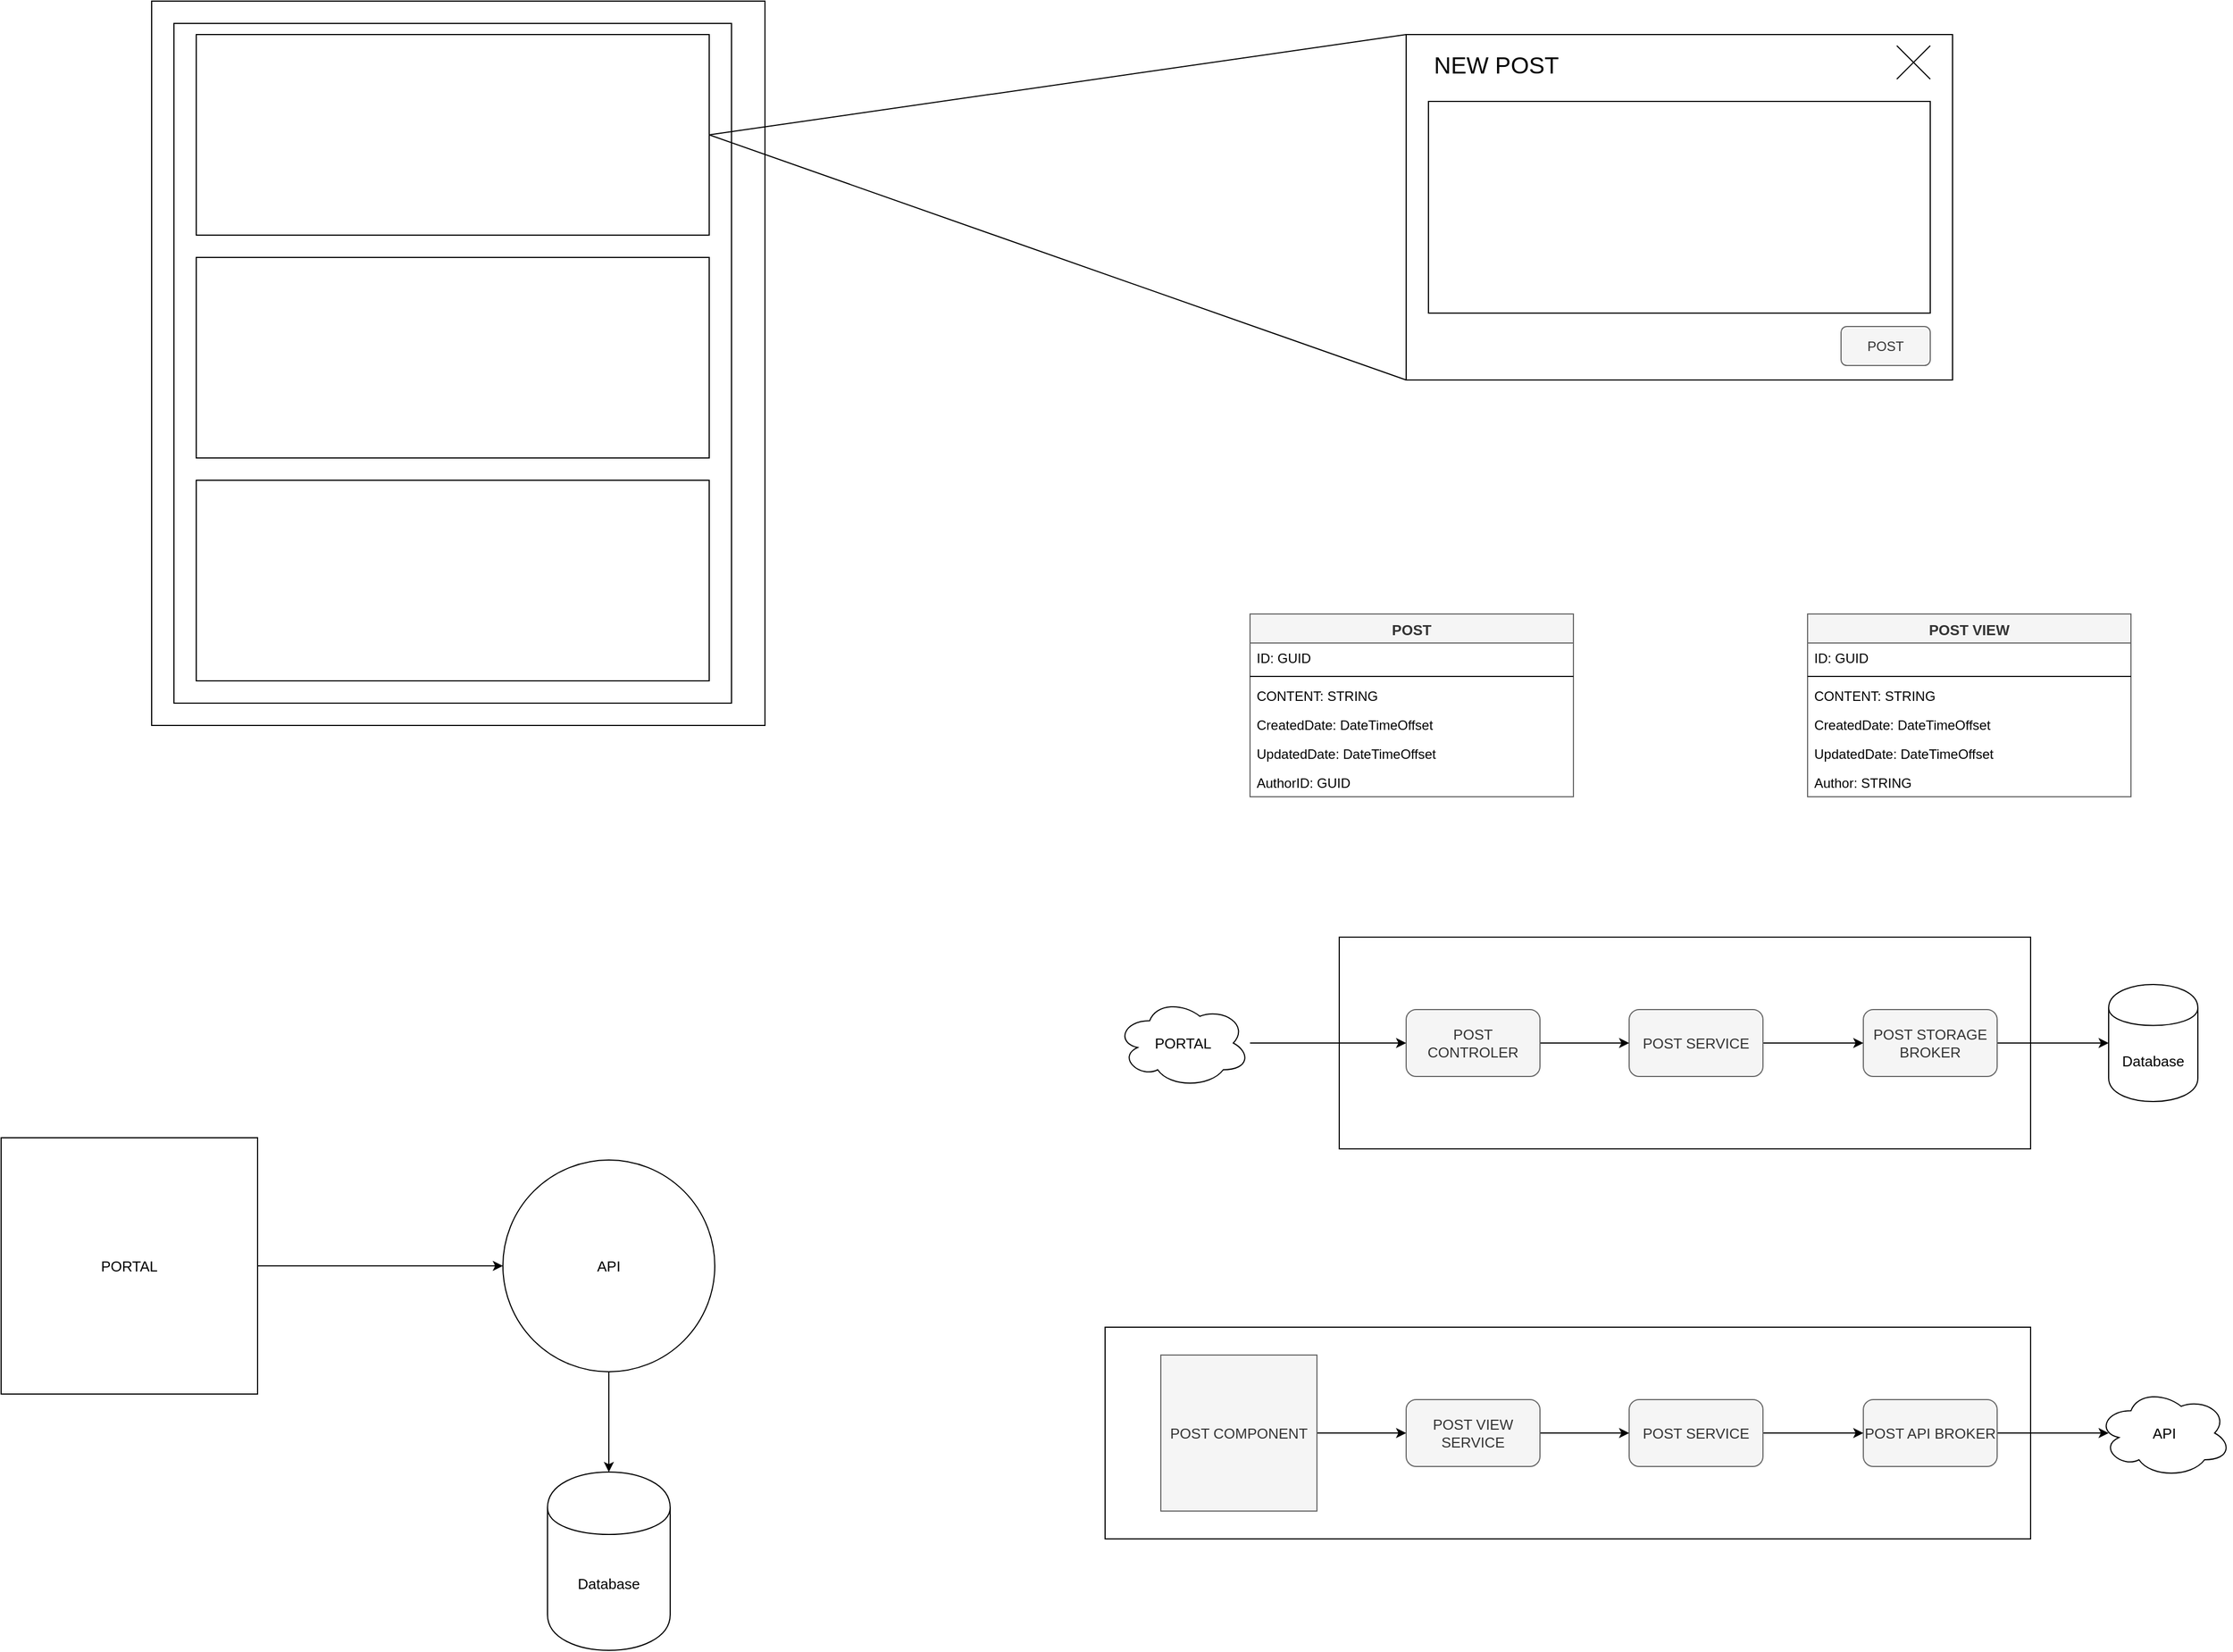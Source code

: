 <mxfile version="14.5.1" type="device" pages="3"><diagram id="GWxzIY84fi8DcxrsPNpC" name="Page-1"><mxGraphModel dx="2060" dy="1173" grid="1" gridSize="10" guides="1" tooltips="1" connect="1" arrows="1" fold="1" page="1" pageScale="1" pageWidth="1100" pageHeight="850" math="0" shadow="0"><root><mxCell id="0"/><mxCell id="1" parent="0"/><mxCell id="mX0uZYCtSOYRcQfPql57-1" value="" style="rounded=0;whiteSpace=wrap;html=1;" parent="1" vertex="1"><mxGeometry x="275" y="100" width="550" height="650" as="geometry"/></mxCell><mxCell id="mX0uZYCtSOYRcQfPql57-2" value="" style="rounded=0;whiteSpace=wrap;html=1;" parent="1" vertex="1"><mxGeometry x="295" y="120" width="500" height="610" as="geometry"/></mxCell><mxCell id="mX0uZYCtSOYRcQfPql57-3" value="" style="rounded=0;whiteSpace=wrap;html=1;" parent="1" vertex="1"><mxGeometry x="315" y="130" width="460" height="180" as="geometry"/></mxCell><mxCell id="mX0uZYCtSOYRcQfPql57-4" value="" style="rounded=0;whiteSpace=wrap;html=1;" parent="1" vertex="1"><mxGeometry x="315" y="330" width="460" height="180" as="geometry"/></mxCell><mxCell id="mX0uZYCtSOYRcQfPql57-5" value="" style="rounded=0;whiteSpace=wrap;html=1;" parent="1" vertex="1"><mxGeometry x="315" y="530" width="460" height="180" as="geometry"/></mxCell><mxCell id="mX0uZYCtSOYRcQfPql57-6" value="" style="rounded=0;whiteSpace=wrap;html=1;" parent="1" vertex="1"><mxGeometry x="1400" y="130" width="490" height="310" as="geometry"/></mxCell><mxCell id="mX0uZYCtSOYRcQfPql57-7" value="" style="endArrow=none;html=1;exitX=1;exitY=0.5;exitDx=0;exitDy=0;entryX=0;entryY=0;entryDx=0;entryDy=0;" parent="1" source="mX0uZYCtSOYRcQfPql57-3" target="mX0uZYCtSOYRcQfPql57-6" edge="1"><mxGeometry width="50" height="50" relative="1" as="geometry"><mxPoint x="900" y="210" as="sourcePoint"/><mxPoint x="950" y="160" as="targetPoint"/></mxGeometry></mxCell><mxCell id="mX0uZYCtSOYRcQfPql57-8" value="" style="endArrow=none;html=1;exitX=1;exitY=0.5;exitDx=0;exitDy=0;entryX=0;entryY=1;entryDx=0;entryDy=0;" parent="1" source="mX0uZYCtSOYRcQfPql57-3" target="mX0uZYCtSOYRcQfPql57-6" edge="1"><mxGeometry width="50" height="50" relative="1" as="geometry"><mxPoint x="900" y="170" as="sourcePoint"/><mxPoint x="1110" y="40" as="targetPoint"/></mxGeometry></mxCell><mxCell id="mX0uZYCtSOYRcQfPql57-9" value="" style="rounded=0;whiteSpace=wrap;html=1;" parent="1" vertex="1"><mxGeometry x="1420" y="190" width="450" height="190" as="geometry"/></mxCell><mxCell id="mX0uZYCtSOYRcQfPql57-10" value="POST" style="rounded=1;whiteSpace=wrap;html=1;fillColor=#f5f5f5;strokeColor=#666666;fontColor=#333333;" parent="1" vertex="1"><mxGeometry x="1790" y="392" width="80" height="35" as="geometry"/></mxCell><mxCell id="mX0uZYCtSOYRcQfPql57-12" value="" style="endArrow=none;html=1;" parent="1" edge="1"><mxGeometry width="50" height="50" relative="1" as="geometry"><mxPoint x="1840" y="170" as="sourcePoint"/><mxPoint x="1870" y="140" as="targetPoint"/><Array as="points"><mxPoint x="1860" y="150"/></Array></mxGeometry></mxCell><mxCell id="mX0uZYCtSOYRcQfPql57-13" value="" style="endArrow=none;html=1;" parent="1" edge="1"><mxGeometry width="50" height="50" relative="1" as="geometry"><mxPoint x="1870" y="170" as="sourcePoint"/><mxPoint x="1840" y="140" as="targetPoint"/></mxGeometry></mxCell><mxCell id="mX0uZYCtSOYRcQfPql57-14" value="NEW POST" style="text;html=1;strokeColor=none;fillColor=none;align=center;verticalAlign=middle;whiteSpace=wrap;rounded=0;fontSize=21;" parent="1" vertex="1"><mxGeometry x="1421" y="147" width="120" height="20" as="geometry"/></mxCell><mxCell id="mX0uZYCtSOYRcQfPql57-27" style="edgeStyle=orthogonalEdgeStyle;rounded=0;orthogonalLoop=1;jettySize=auto;html=1;fontSize=13;" parent="1" source="mX0uZYCtSOYRcQfPql57-25" target="mX0uZYCtSOYRcQfPql57-26" edge="1"><mxGeometry relative="1" as="geometry"/></mxCell><mxCell id="mX0uZYCtSOYRcQfPql57-25" value="PORTAL" style="whiteSpace=wrap;html=1;aspect=fixed;fontSize=13;" parent="1" vertex="1"><mxGeometry x="140" y="1120" width="230" height="230" as="geometry"/></mxCell><mxCell id="mX0uZYCtSOYRcQfPql57-29" style="edgeStyle=orthogonalEdgeStyle;rounded=0;orthogonalLoop=1;jettySize=auto;html=1;entryX=0.5;entryY=0;entryDx=0;entryDy=0;fontSize=13;" parent="1" source="mX0uZYCtSOYRcQfPql57-26" target="mX0uZYCtSOYRcQfPql57-28" edge="1"><mxGeometry relative="1" as="geometry"/></mxCell><mxCell id="mX0uZYCtSOYRcQfPql57-26" value="API" style="ellipse;whiteSpace=wrap;html=1;aspect=fixed;fontSize=13;" parent="1" vertex="1"><mxGeometry x="590" y="1140" width="190" height="190" as="geometry"/></mxCell><mxCell id="mX0uZYCtSOYRcQfPql57-28" value="Database" style="shape=cylinder;whiteSpace=wrap;html=1;boundedLbl=1;backgroundOutline=1;fontSize=13;" parent="1" vertex="1"><mxGeometry x="630" y="1420" width="110" height="160" as="geometry"/></mxCell><mxCell id="mX0uZYCtSOYRcQfPql57-33" value="" style="rounded=0;whiteSpace=wrap;html=1;fontSize=13;" parent="1" vertex="1"><mxGeometry x="1340" y="940" width="620" height="190" as="geometry"/></mxCell><mxCell id="mX0uZYCtSOYRcQfPql57-35" style="edgeStyle=orthogonalEdgeStyle;rounded=0;orthogonalLoop=1;jettySize=auto;html=1;fontSize=13;" parent="1" source="mX0uZYCtSOYRcQfPql57-30" target="mX0uZYCtSOYRcQfPql57-34" edge="1"><mxGeometry relative="1" as="geometry"/></mxCell><mxCell id="mX0uZYCtSOYRcQfPql57-30" value="POST STORAGE BROKER" style="rounded=1;whiteSpace=wrap;html=1;fontSize=13;fillColor=#f5f5f5;strokeColor=#666666;fontColor=#333333;" parent="1" vertex="1"><mxGeometry x="1810" y="1005" width="120" height="60" as="geometry"/></mxCell><mxCell id="mX0uZYCtSOYRcQfPql57-36" style="edgeStyle=orthogonalEdgeStyle;rounded=0;orthogonalLoop=1;jettySize=auto;html=1;fontSize=13;" parent="1" source="mX0uZYCtSOYRcQfPql57-31" target="mX0uZYCtSOYRcQfPql57-30" edge="1"><mxGeometry relative="1" as="geometry"/></mxCell><mxCell id="mX0uZYCtSOYRcQfPql57-31" value="POST SERVICE" style="rounded=1;whiteSpace=wrap;html=1;fontSize=13;fillColor=#f5f5f5;strokeColor=#666666;fontColor=#333333;" parent="1" vertex="1"><mxGeometry x="1600" y="1005" width="120" height="60" as="geometry"/></mxCell><mxCell id="mX0uZYCtSOYRcQfPql57-37" style="edgeStyle=orthogonalEdgeStyle;rounded=0;orthogonalLoop=1;jettySize=auto;html=1;fontSize=13;" parent="1" source="mX0uZYCtSOYRcQfPql57-32" target="mX0uZYCtSOYRcQfPql57-31" edge="1"><mxGeometry relative="1" as="geometry"/></mxCell><mxCell id="mX0uZYCtSOYRcQfPql57-32" value="POST CONTROLER" style="rounded=1;whiteSpace=wrap;html=1;fontSize=13;fillColor=#f5f5f5;strokeColor=#666666;fontColor=#333333;" parent="1" vertex="1"><mxGeometry x="1400" y="1005" width="120" height="60" as="geometry"/></mxCell><mxCell id="mX0uZYCtSOYRcQfPql57-34" value="Database" style="shape=cylinder;whiteSpace=wrap;html=1;boundedLbl=1;backgroundOutline=1;fontSize=13;" parent="1" vertex="1"><mxGeometry x="2030" y="982.5" width="80" height="105" as="geometry"/></mxCell><mxCell id="mX0uZYCtSOYRcQfPql57-39" style="edgeStyle=orthogonalEdgeStyle;rounded=0;orthogonalLoop=1;jettySize=auto;html=1;fontSize=13;" parent="1" source="mX0uZYCtSOYRcQfPql57-38" target="mX0uZYCtSOYRcQfPql57-32" edge="1"><mxGeometry relative="1" as="geometry"/></mxCell><mxCell id="mX0uZYCtSOYRcQfPql57-38" value="PORTAL" style="ellipse;shape=cloud;whiteSpace=wrap;html=1;fontSize=13;" parent="1" vertex="1"><mxGeometry x="1140" y="995" width="120" height="80" as="geometry"/></mxCell><mxCell id="mX0uZYCtSOYRcQfPql57-40" value="" style="rounded=0;whiteSpace=wrap;html=1;fontSize=13;" parent="1" vertex="1"><mxGeometry x="1130" y="1290" width="830" height="190" as="geometry"/></mxCell><mxCell id="mX0uZYCtSOYRcQfPql57-41" style="edgeStyle=orthogonalEdgeStyle;rounded=0;orthogonalLoop=1;jettySize=auto;html=1;fontSize=13;" parent="1" source="mX0uZYCtSOYRcQfPql57-42" edge="1"><mxGeometry relative="1" as="geometry"><mxPoint x="2030" y="1385" as="targetPoint"/></mxGeometry></mxCell><mxCell id="mX0uZYCtSOYRcQfPql57-42" value="POST API BROKER" style="rounded=1;whiteSpace=wrap;html=1;fontSize=13;fillColor=#f5f5f5;strokeColor=#666666;fontColor=#333333;" parent="1" vertex="1"><mxGeometry x="1810" y="1355" width="120" height="60" as="geometry"/></mxCell><mxCell id="mX0uZYCtSOYRcQfPql57-43" style="edgeStyle=orthogonalEdgeStyle;rounded=0;orthogonalLoop=1;jettySize=auto;html=1;fontSize=13;" parent="1" source="mX0uZYCtSOYRcQfPql57-44" target="mX0uZYCtSOYRcQfPql57-42" edge="1"><mxGeometry relative="1" as="geometry"/></mxCell><mxCell id="mX0uZYCtSOYRcQfPql57-44" value="POST SERVICE" style="rounded=1;whiteSpace=wrap;html=1;fontSize=13;fillColor=#f5f5f5;strokeColor=#666666;fontColor=#333333;" parent="1" vertex="1"><mxGeometry x="1600" y="1355" width="120" height="60" as="geometry"/></mxCell><mxCell id="mX0uZYCtSOYRcQfPql57-45" style="edgeStyle=orthogonalEdgeStyle;rounded=0;orthogonalLoop=1;jettySize=auto;html=1;fontSize=13;" parent="1" source="mX0uZYCtSOYRcQfPql57-46" target="mX0uZYCtSOYRcQfPql57-44" edge="1"><mxGeometry relative="1" as="geometry"/></mxCell><mxCell id="mX0uZYCtSOYRcQfPql57-46" value="POST VIEW SERVICE" style="rounded=1;whiteSpace=wrap;html=1;fontSize=13;fillColor=#f5f5f5;strokeColor=#666666;fontColor=#333333;" parent="1" vertex="1"><mxGeometry x="1400" y="1355" width="120" height="60" as="geometry"/></mxCell><mxCell id="mX0uZYCtSOYRcQfPql57-50" value="API" style="ellipse;shape=cloud;whiteSpace=wrap;html=1;fontSize=13;" parent="1" vertex="1"><mxGeometry x="2020" y="1345" width="120" height="80" as="geometry"/></mxCell><mxCell id="mX0uZYCtSOYRcQfPql57-52" style="edgeStyle=orthogonalEdgeStyle;rounded=0;orthogonalLoop=1;jettySize=auto;html=1;fontSize=13;" parent="1" source="mX0uZYCtSOYRcQfPql57-51" target="mX0uZYCtSOYRcQfPql57-46" edge="1"><mxGeometry relative="1" as="geometry"/></mxCell><mxCell id="mX0uZYCtSOYRcQfPql57-51" value="POST COMPONENT" style="whiteSpace=wrap;html=1;aspect=fixed;fontSize=13;fillColor=#f5f5f5;strokeColor=#666666;fontColor=#333333;" parent="1" vertex="1"><mxGeometry x="1180" y="1315" width="140" height="140" as="geometry"/></mxCell><mxCell id="mX0uZYCtSOYRcQfPql57-53" value="POST VIEW" style="swimlane;fontStyle=1;align=center;verticalAlign=top;childLayout=stackLayout;horizontal=1;startSize=26;horizontalStack=0;resizeParent=1;resizeParentMax=0;resizeLast=0;collapsible=1;marginBottom=0;fontSize=13;fillColor=#f5f5f5;strokeColor=#666666;fontColor=#333333;" parent="1" vertex="1"><mxGeometry x="1760" y="650" width="290" height="164" as="geometry"/></mxCell><mxCell id="mX0uZYCtSOYRcQfPql57-54" value="ID: GUID" style="text;strokeColor=none;fillColor=none;align=left;verticalAlign=top;spacingLeft=4;spacingRight=4;overflow=hidden;rotatable=0;points=[[0,0.5],[1,0.5]];portConstraint=eastwest;" parent="mX0uZYCtSOYRcQfPql57-53" vertex="1"><mxGeometry y="26" width="290" height="26" as="geometry"/></mxCell><mxCell id="mX0uZYCtSOYRcQfPql57-55" value="" style="line;strokeWidth=1;fillColor=none;align=left;verticalAlign=middle;spacingTop=-1;spacingLeft=3;spacingRight=3;rotatable=0;labelPosition=right;points=[];portConstraint=eastwest;" parent="mX0uZYCtSOYRcQfPql57-53" vertex="1"><mxGeometry y="52" width="290" height="8" as="geometry"/></mxCell><mxCell id="mX0uZYCtSOYRcQfPql57-56" value="CONTENT: STRING" style="text;strokeColor=none;fillColor=none;align=left;verticalAlign=top;spacingLeft=4;spacingRight=4;overflow=hidden;rotatable=0;points=[[0,0.5],[1,0.5]];portConstraint=eastwest;" parent="mX0uZYCtSOYRcQfPql57-53" vertex="1"><mxGeometry y="60" width="290" height="26" as="geometry"/></mxCell><mxCell id="mX0uZYCtSOYRcQfPql57-57" value="CreatedDate: DateTimeOffset" style="text;strokeColor=none;fillColor=none;align=left;verticalAlign=top;spacingLeft=4;spacingRight=4;overflow=hidden;rotatable=0;points=[[0,0.5],[1,0.5]];portConstraint=eastwest;" parent="mX0uZYCtSOYRcQfPql57-53" vertex="1"><mxGeometry y="86" width="290" height="26" as="geometry"/></mxCell><mxCell id="mX0uZYCtSOYRcQfPql57-58" value="UpdatedDate: DateTimeOffset" style="text;strokeColor=none;fillColor=none;align=left;verticalAlign=top;spacingLeft=4;spacingRight=4;overflow=hidden;rotatable=0;points=[[0,0.5],[1,0.5]];portConstraint=eastwest;" parent="mX0uZYCtSOYRcQfPql57-53" vertex="1"><mxGeometry y="112" width="290" height="26" as="geometry"/></mxCell><mxCell id="mX0uZYCtSOYRcQfPql57-59" value="Author: STRING" style="text;strokeColor=none;fillColor=none;align=left;verticalAlign=top;spacingLeft=4;spacingRight=4;overflow=hidden;rotatable=0;points=[[0,0.5],[1,0.5]];portConstraint=eastwest;" parent="mX0uZYCtSOYRcQfPql57-53" vertex="1"><mxGeometry y="138" width="290" height="26" as="geometry"/></mxCell><mxCell id="mX0uZYCtSOYRcQfPql57-15" value="POST" style="swimlane;fontStyle=1;align=center;verticalAlign=top;childLayout=stackLayout;horizontal=1;startSize=26;horizontalStack=0;resizeParent=1;resizeParentMax=0;resizeLast=0;collapsible=1;marginBottom=0;fontSize=13;fillColor=#f5f5f5;strokeColor=#666666;fontColor=#333333;" parent="1" vertex="1"><mxGeometry x="1260" y="650" width="290" height="164" as="geometry"/></mxCell><mxCell id="mX0uZYCtSOYRcQfPql57-16" value="ID: GUID" style="text;strokeColor=none;fillColor=none;align=left;verticalAlign=top;spacingLeft=4;spacingRight=4;overflow=hidden;rotatable=0;points=[[0,0.5],[1,0.5]];portConstraint=eastwest;" parent="mX0uZYCtSOYRcQfPql57-15" vertex="1"><mxGeometry y="26" width="290" height="26" as="geometry"/></mxCell><mxCell id="mX0uZYCtSOYRcQfPql57-17" value="" style="line;strokeWidth=1;fillColor=none;align=left;verticalAlign=middle;spacingTop=-1;spacingLeft=3;spacingRight=3;rotatable=0;labelPosition=right;points=[];portConstraint=eastwest;" parent="mX0uZYCtSOYRcQfPql57-15" vertex="1"><mxGeometry y="52" width="290" height="8" as="geometry"/></mxCell><mxCell id="mX0uZYCtSOYRcQfPql57-18" value="CONTENT: STRING" style="text;strokeColor=none;fillColor=none;align=left;verticalAlign=top;spacingLeft=4;spacingRight=4;overflow=hidden;rotatable=0;points=[[0,0.5],[1,0.5]];portConstraint=eastwest;" parent="mX0uZYCtSOYRcQfPql57-15" vertex="1"><mxGeometry y="60" width="290" height="26" as="geometry"/></mxCell><mxCell id="mX0uZYCtSOYRcQfPql57-21" value="CreatedDate: DateTimeOffset" style="text;strokeColor=none;fillColor=none;align=left;verticalAlign=top;spacingLeft=4;spacingRight=4;overflow=hidden;rotatable=0;points=[[0,0.5],[1,0.5]];portConstraint=eastwest;" parent="mX0uZYCtSOYRcQfPql57-15" vertex="1"><mxGeometry y="86" width="290" height="26" as="geometry"/></mxCell><mxCell id="mX0uZYCtSOYRcQfPql57-22" value="UpdatedDate: DateTimeOffset" style="text;strokeColor=none;fillColor=none;align=left;verticalAlign=top;spacingLeft=4;spacingRight=4;overflow=hidden;rotatable=0;points=[[0,0.5],[1,0.5]];portConstraint=eastwest;" parent="mX0uZYCtSOYRcQfPql57-15" vertex="1"><mxGeometry y="112" width="290" height="26" as="geometry"/></mxCell><mxCell id="mX0uZYCtSOYRcQfPql57-23" value="AuthorID: GUID" style="text;strokeColor=none;fillColor=none;align=left;verticalAlign=top;spacingLeft=4;spacingRight=4;overflow=hidden;rotatable=0;points=[[0,0.5],[1,0.5]];portConstraint=eastwest;" parent="mX0uZYCtSOYRcQfPql57-15" vertex="1"><mxGeometry y="138" width="290" height="26" as="geometry"/></mxCell></root></mxGraphModel></diagram><diagram id="K1yRJhmSFwLQZbRJQf8-" name="Page-2"><mxGraphModel dx="2060" dy="1173" grid="1" gridSize="10" guides="1" tooltips="1" connect="1" arrows="1" fold="1" page="1" pageScale="1" pageWidth="1100" pageHeight="850" math="0" shadow="0"><root><mxCell id="RGE5IO6aKuhtMaPqZspS-0"/><mxCell id="RGE5IO6aKuhtMaPqZspS-1" parent="RGE5IO6aKuhtMaPqZspS-0"/><mxCell id="RGE5IO6aKuhtMaPqZspS-2" value="Bitche Community" style="ellipse;whiteSpace=wrap;html=1;aspect=fixed;fillColor=#fa6800;strokeColor=#C73500;fontColor=#ffffff;" parent="RGE5IO6aKuhtMaPqZspS-1" vertex="1"><mxGeometry x="120" y="210" width="150" height="150" as="geometry"/></mxCell><mxCell id="RGE5IO6aKuhtMaPqZspS-3" value="XYZ, Inc" style="ellipse;whiteSpace=wrap;html=1;aspect=fixed;fillColor=#008a00;strokeColor=#005700;fontColor=#ffffff;" parent="RGE5IO6aKuhtMaPqZspS-1" vertex="1"><mxGeometry x="482.5" y="470" width="135" height="135" as="geometry"/></mxCell><mxCell id="RGE5IO6aKuhtMaPqZspS-4" value="Royal University" style="ellipse;whiteSpace=wrap;html=1;aspect=fixed;fillColor=#a20025;strokeColor=#6F0000;fontColor=#ffffff;" parent="RGE5IO6aKuhtMaPqZspS-1" vertex="1"><mxGeometry x="60" y="550" width="240" height="240" as="geometry"/></mxCell><mxCell id="RGE5IO6aKuhtMaPqZspS-7" style="edgeStyle=orthogonalEdgeStyle;rounded=0;orthogonalLoop=1;jettySize=auto;html=1;" parent="RGE5IO6aKuhtMaPqZspS-1" source="RGE5IO6aKuhtMaPqZspS-5" target="RGE5IO6aKuhtMaPqZspS-6" edge="1"><mxGeometry relative="1" as="geometry"/></mxCell><mxCell id="RGE5IO6aKuhtMaPqZspS-5" value="Johnsons" style="ellipse;whiteSpace=wrap;html=1;aspect=fixed;fillColor=#008a00;strokeColor=#005700;fontColor=#ffffff;" parent="RGE5IO6aKuhtMaPqZspS-1" vertex="1"><mxGeometry x="500" y="235" width="100" height="100" as="geometry"/></mxCell><mxCell id="RGE5IO6aKuhtMaPqZspS-8" style="edgeStyle=orthogonalEdgeStyle;rounded=0;orthogonalLoop=1;jettySize=auto;html=1;entryX=1;entryY=0.5;entryDx=0;entryDy=0;" parent="RGE5IO6aKuhtMaPqZspS-1" source="RGE5IO6aKuhtMaPqZspS-6" target="RGE5IO6aKuhtMaPqZspS-5" edge="1"><mxGeometry relative="1" as="geometry"/></mxCell><mxCell id="RGE5IO6aKuhtMaPqZspS-6" value="Kevins" style="ellipse;whiteSpace=wrap;html=1;aspect=fixed;fillColor=#008a00;strokeColor=#005700;fontColor=#ffffff;" parent="RGE5IO6aKuhtMaPqZspS-1" vertex="1"><mxGeometry x="710" y="225" width="120" height="120" as="geometry"/></mxCell><mxCell id="RGE5IO6aKuhtMaPqZspS-10" value="PRIVACY" style="rounded=0;whiteSpace=wrap;html=1;" parent="RGE5IO6aKuhtMaPqZspS-1" vertex="1"><mxGeometry x="890" y="660" width="170" height="60" as="geometry"/></mxCell><mxCell id="RGE5IO6aKuhtMaPqZspS-11" value="SECURITY" style="rounded=0;whiteSpace=wrap;html=1;" parent="RGE5IO6aKuhtMaPqZspS-1" vertex="1"><mxGeometry x="890" y="580" width="170" height="60" as="geometry"/></mxCell><mxCell id="RGE5IO6aKuhtMaPqZspS-14" value="DEPRODUCTIZATION OF HUMANITY" style="rounded=0;whiteSpace=wrap;html=1;" parent="RGE5IO6aKuhtMaPqZspS-1" vertex="1"><mxGeometry x="670" y="660" width="170" height="60" as="geometry"/></mxCell><mxCell id="RGE5IO6aKuhtMaPqZspS-15" value="PROFIT" style="rounded=0;whiteSpace=wrap;html=1;" parent="RGE5IO6aKuhtMaPqZspS-1" vertex="1"><mxGeometry x="890" y="740" width="170" height="60" as="geometry"/></mxCell><mxCell id="RGE5IO6aKuhtMaPqZspS-18" style="edgeStyle=orthogonalEdgeStyle;rounded=0;orthogonalLoop=1;jettySize=auto;html=1;entryX=0.5;entryY=0;entryDx=0;entryDy=0;" parent="RGE5IO6aKuhtMaPqZspS-1" source="RGE5IO6aKuhtMaPqZspS-16" target="RGE5IO6aKuhtMaPqZspS-5" edge="1"><mxGeometry relative="1" as="geometry"/></mxCell><mxCell id="RGE5IO6aKuhtMaPqZspS-16" value="Michael Smith" style="shape=umlActor;verticalLabelPosition=bottom;verticalAlign=top;html=1;outlineConnect=0;" parent="RGE5IO6aKuhtMaPqZspS-1" vertex="1"><mxGeometry x="535" y="70" width="30" height="60" as="geometry"/></mxCell><mxCell id="RGE5IO6aKuhtMaPqZspS-19" value="" style="image;html=1;image=img/lib/clip_art/finance/Dollar_128x128.png" parent="RGE5IO6aKuhtMaPqZspS-1" vertex="1"><mxGeometry x="587.5" y="160" width="30" height="35" as="geometry"/></mxCell><mxCell id="RGE5IO6aKuhtMaPqZspS-20" value="" style="image;html=1;image=img/lib/clip_art/finance/Dollar_128x128.png" parent="RGE5IO6aKuhtMaPqZspS-1" vertex="1"><mxGeometry x="755" y="160" width="30" height="35" as="geometry"/></mxCell><mxCell id="RGE5IO6aKuhtMaPqZspS-21" value="" style="image;html=1;image=img/lib/clip_art/finance/Dollar_128x128.png" parent="RGE5IO6aKuhtMaPqZspS-1" vertex="1"><mxGeometry x="180" y="140" width="30" height="35" as="geometry"/></mxCell><mxCell id="RGE5IO6aKuhtMaPqZspS-22" value="" style="image;html=1;image=img/lib/clip_art/finance/Dollar_128x128.png" parent="RGE5IO6aKuhtMaPqZspS-1" vertex="1"><mxGeometry x="165" y="490" width="30" height="35" as="geometry"/></mxCell><mxCell id="RGE5IO6aKuhtMaPqZspS-23" value="" style="image;html=1;image=img/lib/clip_art/finance/Dollar_128x128.png" parent="RGE5IO6aKuhtMaPqZspS-1" vertex="1"><mxGeometry x="535" y="410" width="30" height="35" as="geometry"/></mxCell><mxCell id="PLq2b8MqCI1ODM4ux56y-2" style="edgeStyle=orthogonalEdgeStyle;rounded=0;orthogonalLoop=1;jettySize=auto;html=1;" parent="RGE5IO6aKuhtMaPqZspS-1" source="PLq2b8MqCI1ODM4ux56y-0" target="PLq2b8MqCI1ODM4ux56y-1" edge="1"><mxGeometry relative="1" as="geometry"/></mxCell><mxCell id="PLq2b8MqCI1ODM4ux56y-0" value="John" style="rounded=1;whiteSpace=wrap;html=1;" parent="RGE5IO6aKuhtMaPqZspS-1" vertex="1"><mxGeometry x="200" y="1060" width="120" height="60" as="geometry"/></mxCell><mxCell id="PLq2b8MqCI1ODM4ux56y-4" style="edgeStyle=orthogonalEdgeStyle;rounded=0;orthogonalLoop=1;jettySize=auto;html=1;" parent="RGE5IO6aKuhtMaPqZspS-1" source="PLq2b8MqCI1ODM4ux56y-1" target="PLq2b8MqCI1ODM4ux56y-3" edge="1"><mxGeometry relative="1" as="geometry"/></mxCell><mxCell id="PLq2b8MqCI1ODM4ux56y-8" style="edgeStyle=orthogonalEdgeStyle;rounded=0;orthogonalLoop=1;jettySize=auto;html=1;" parent="RGE5IO6aKuhtMaPqZspS-1" source="PLq2b8MqCI1ODM4ux56y-1" target="PLq2b8MqCI1ODM4ux56y-7" edge="1"><mxGeometry relative="1" as="geometry"/></mxCell><mxCell id="PLq2b8MqCI1ODM4ux56y-1" value="Janet" style="rounded=1;whiteSpace=wrap;html=1;" parent="RGE5IO6aKuhtMaPqZspS-1" vertex="1"><mxGeometry x="380" y="1060" width="120" height="60" as="geometry"/></mxCell><mxCell id="PLq2b8MqCI1ODM4ux56y-6" style="edgeStyle=orthogonalEdgeStyle;rounded=0;orthogonalLoop=1;jettySize=auto;html=1;" parent="RGE5IO6aKuhtMaPqZspS-1" source="PLq2b8MqCI1ODM4ux56y-3" target="PLq2b8MqCI1ODM4ux56y-5" edge="1"><mxGeometry relative="1" as="geometry"/></mxCell><mxCell id="PLq2b8MqCI1ODM4ux56y-3" value="Jasmine" style="rounded=1;whiteSpace=wrap;html=1;" parent="RGE5IO6aKuhtMaPqZspS-1" vertex="1"><mxGeometry x="565" y="1060" width="120" height="60" as="geometry"/></mxCell><mxCell id="PLq2b8MqCI1ODM4ux56y-5" value="Jane" style="rounded=1;whiteSpace=wrap;html=1;" parent="RGE5IO6aKuhtMaPqZspS-1" vertex="1"><mxGeometry x="740" y="1060" width="120" height="60" as="geometry"/></mxCell><mxCell id="PLq2b8MqCI1ODM4ux56y-10" style="edgeStyle=orthogonalEdgeStyle;rounded=0;orthogonalLoop=1;jettySize=auto;html=1;" parent="RGE5IO6aKuhtMaPqZspS-1" source="PLq2b8MqCI1ODM4ux56y-7" target="PLq2b8MqCI1ODM4ux56y-9" edge="1"><mxGeometry relative="1" as="geometry"/></mxCell><mxCell id="PLq2b8MqCI1ODM4ux56y-7" value="Image" style="rounded=1;whiteSpace=wrap;html=1;" parent="RGE5IO6aKuhtMaPqZspS-1" vertex="1"><mxGeometry x="380" y="1170" width="120" height="60" as="geometry"/></mxCell><mxCell id="PLq2b8MqCI1ODM4ux56y-9" value="Link" style="rounded=1;whiteSpace=wrap;html=1;" parent="RGE5IO6aKuhtMaPqZspS-1" vertex="1"><mxGeometry x="380" y="1270" width="120" height="60" as="geometry"/></mxCell></root></mxGraphModel></diagram><diagram id="pDqTIhf-f51vM6vo1OZu" name="Page-3"><mxGraphModel dx="1017" dy="579" grid="1" gridSize="10" guides="1" tooltips="1" connect="1" arrows="1" fold="1" page="1" pageScale="1" pageWidth="1100" pageHeight="850" math="0" shadow="0"><root><mxCell id="QXFoFP7OUbMDc0-irsr0-0"/><mxCell id="QXFoFP7OUbMDc0-irsr0-1" parent="QXFoFP7OUbMDc0-irsr0-0"/><mxCell id="QXFoFP7OUbMDc0-irsr0-7" value="" style="rounded=0;whiteSpace=wrap;html=1;" vertex="1" parent="QXFoFP7OUbMDc0-irsr0-1"><mxGeometry x="270" y="175" width="560" height="360" as="geometry"/></mxCell><mxCell id="QXFoFP7OUbMDc0-irsr0-2" value="INTEGRATION" style="rounded=0;whiteSpace=wrap;html=1;fillColor=#f5f5f5;strokeColor=#666666;fontColor=#333333;" vertex="1" parent="QXFoFP7OUbMDc0-irsr0-1"><mxGeometry x="660" y="225" width="120" height="260" as="geometry"/></mxCell><mxCell id="QXFoFP7OUbMDc0-irsr0-6" style="edgeStyle=orthogonalEdgeStyle;rounded=0;orthogonalLoop=1;jettySize=auto;html=1;" edge="1" parent="QXFoFP7OUbMDc0-irsr0-1" source="QXFoFP7OUbMDc0-irsr0-3" target="QXFoFP7OUbMDc0-irsr0-2"><mxGeometry relative="1" as="geometry"/></mxCell><mxCell id="QXFoFP7OUbMDc0-irsr0-3" value="PROCESSING" style="rounded=0;whiteSpace=wrap;html=1;fillColor=#f5f5f5;strokeColor=#666666;fontColor=#333333;" vertex="1" parent="QXFoFP7OUbMDc0-irsr0-1"><mxGeometry x="490" y="225" width="120" height="260" as="geometry"/></mxCell><mxCell id="QXFoFP7OUbMDc0-irsr0-5" style="edgeStyle=orthogonalEdgeStyle;rounded=0;orthogonalLoop=1;jettySize=auto;html=1;" edge="1" parent="QXFoFP7OUbMDc0-irsr0-1" source="QXFoFP7OUbMDc0-irsr0-4" target="QXFoFP7OUbMDc0-irsr0-3"><mxGeometry relative="1" as="geometry"/></mxCell><mxCell id="QXFoFP7OUbMDc0-irsr0-4" value="VALIDATION" style="rounded=0;whiteSpace=wrap;html=1;fillColor=#f5f5f5;strokeColor=#666666;fontColor=#333333;" vertex="1" parent="QXFoFP7OUbMDc0-irsr0-1"><mxGeometry x="320" y="225" width="120" height="260" as="geometry"/></mxCell><mxCell id="QXFoFP7OUbMDc0-irsr0-8" value="Service" style="text;html=1;strokeColor=none;fillColor=none;align=center;verticalAlign=middle;whiteSpace=wrap;rounded=0;" vertex="1" parent="QXFoFP7OUbMDc0-irsr0-1"><mxGeometry x="290" y="185" width="40" height="20" as="geometry"/></mxCell><mxCell id="QXFoFP7OUbMDc0-irsr0-40" style="edgeStyle=orthogonalEdgeStyle;rounded=0;orthogonalLoop=1;jettySize=auto;html=1;entryX=0;entryY=0.5;entryDx=0;entryDy=0;" edge="1" parent="QXFoFP7OUbMDc0-irsr0-1" source="QXFoFP7OUbMDc0-irsr0-9" target="QXFoFP7OUbMDc0-irsr0-4"><mxGeometry relative="1" as="geometry"><Array as="points"><mxPoint x="170" y="645"/><mxPoint x="170" y="355"/></Array></mxGeometry></mxCell><mxCell id="QXFoFP7OUbMDc0-irsr0-9" value="UNIT TEST" style="rounded=0;whiteSpace=wrap;html=1;" vertex="1" parent="QXFoFP7OUbMDc0-irsr0-1"><mxGeometry x="490" y="615" width="120" height="60" as="geometry"/></mxCell><mxCell id="QXFoFP7OUbMDc0-irsr0-12" value="" style="rounded=0;whiteSpace=wrap;html=1;" vertex="1" parent="QXFoFP7OUbMDc0-irsr0-1"><mxGeometry x="270" y="1025" width="560" height="360" as="geometry"/></mxCell><mxCell id="QXFoFP7OUbMDc0-irsr0-13" value="BROKERS" style="rounded=0;whiteSpace=wrap;html=1;fillColor=#f5f5f5;strokeColor=#666666;fontColor=#333333;" vertex="1" parent="QXFoFP7OUbMDc0-irsr0-1"><mxGeometry x="660" y="1075" width="120" height="260" as="geometry"/></mxCell><mxCell id="QXFoFP7OUbMDc0-irsr0-14" style="edgeStyle=orthogonalEdgeStyle;rounded=0;orthogonalLoop=1;jettySize=auto;html=1;" edge="1" parent="QXFoFP7OUbMDc0-irsr0-1" source="QXFoFP7OUbMDc0-irsr0-15" target="QXFoFP7OUbMDc0-irsr0-13"><mxGeometry relative="1" as="geometry"/></mxCell><mxCell id="QXFoFP7OUbMDc0-irsr0-15" value="SERVICES" style="rounded=0;whiteSpace=wrap;html=1;fillColor=#f5f5f5;strokeColor=#666666;fontColor=#333333;" vertex="1" parent="QXFoFP7OUbMDc0-irsr0-1"><mxGeometry x="490" y="1075" width="120" height="260" as="geometry"/></mxCell><mxCell id="QXFoFP7OUbMDc0-irsr0-16" style="edgeStyle=orthogonalEdgeStyle;rounded=0;orthogonalLoop=1;jettySize=auto;html=1;" edge="1" parent="QXFoFP7OUbMDc0-irsr0-1" source="QXFoFP7OUbMDc0-irsr0-17" target="QXFoFP7OUbMDc0-irsr0-15"><mxGeometry relative="1" as="geometry"/></mxCell><mxCell id="QXFoFP7OUbMDc0-irsr0-17" value="CONTROLLERS" style="rounded=0;whiteSpace=wrap;html=1;fillColor=#f5f5f5;strokeColor=#666666;fontColor=#333333;" vertex="1" parent="QXFoFP7OUbMDc0-irsr0-1"><mxGeometry x="320" y="1075" width="120" height="260" as="geometry"/></mxCell><mxCell id="QXFoFP7OUbMDc0-irsr0-18" value="Microservice" style="text;html=1;strokeColor=none;fillColor=none;align=center;verticalAlign=middle;whiteSpace=wrap;rounded=0;" vertex="1" parent="QXFoFP7OUbMDc0-irsr0-1"><mxGeometry x="290" y="1035" width="40" height="20" as="geometry"/></mxCell><mxCell id="QXFoFP7OUbMDc0-irsr0-21" style="edgeStyle=orthogonalEdgeStyle;rounded=0;orthogonalLoop=1;jettySize=auto;html=1;entryX=0;entryY=0.5;entryDx=0;entryDy=0;" edge="1" parent="QXFoFP7OUbMDc0-irsr0-1" source="QXFoFP7OUbMDc0-irsr0-20" target="QXFoFP7OUbMDc0-irsr0-12"><mxGeometry relative="1" as="geometry"><Array as="points"><mxPoint x="210" y="1495"/><mxPoint x="210" y="1205"/></Array></mxGeometry></mxCell><mxCell id="QXFoFP7OUbMDc0-irsr0-20" value="ACCEPTANCE TEST" style="rounded=0;whiteSpace=wrap;html=1;" vertex="1" parent="QXFoFP7OUbMDc0-irsr0-1"><mxGeometry x="490" y="1465" width="120" height="60" as="geometry"/></mxCell><mxCell id="QXFoFP7OUbMDc0-irsr0-22" value="" style="rounded=0;whiteSpace=wrap;html=1;" vertex="1" parent="QXFoFP7OUbMDc0-irsr0-1"><mxGeometry x="250" y="1890" width="560" height="360" as="geometry"/></mxCell><mxCell id="QXFoFP7OUbMDc0-irsr0-23" value="Microservice N" style="rounded=0;whiteSpace=wrap;html=1;fillColor=#f5f5f5;strokeColor=#666666;fontColor=#333333;" vertex="1" parent="QXFoFP7OUbMDc0-irsr0-1"><mxGeometry x="640" y="1940" width="120" height="260" as="geometry"/></mxCell><mxCell id="QXFoFP7OUbMDc0-irsr0-24" style="edgeStyle=orthogonalEdgeStyle;rounded=0;orthogonalLoop=1;jettySize=auto;html=1;" edge="1" parent="QXFoFP7OUbMDc0-irsr0-1" source="QXFoFP7OUbMDc0-irsr0-25" target="QXFoFP7OUbMDc0-irsr0-23"><mxGeometry relative="1" as="geometry"/></mxCell><mxCell id="QXFoFP7OUbMDc0-irsr0-25" value="Microservice 2" style="rounded=0;whiteSpace=wrap;html=1;fillColor=#f5f5f5;strokeColor=#666666;fontColor=#333333;" vertex="1" parent="QXFoFP7OUbMDc0-irsr0-1"><mxGeometry x="470" y="1940" width="120" height="260" as="geometry"/></mxCell><mxCell id="QXFoFP7OUbMDc0-irsr0-26" style="edgeStyle=orthogonalEdgeStyle;rounded=0;orthogonalLoop=1;jettySize=auto;html=1;" edge="1" parent="QXFoFP7OUbMDc0-irsr0-1" source="QXFoFP7OUbMDc0-irsr0-27" target="QXFoFP7OUbMDc0-irsr0-25"><mxGeometry relative="1" as="geometry"/></mxCell><mxCell id="QXFoFP7OUbMDc0-irsr0-27" value="Microservice 1" style="rounded=0;whiteSpace=wrap;html=1;fillColor=#f5f5f5;strokeColor=#666666;fontColor=#333333;" vertex="1" parent="QXFoFP7OUbMDc0-irsr0-1"><mxGeometry x="300" y="1940" width="120" height="260" as="geometry"/></mxCell><mxCell id="QXFoFP7OUbMDc0-irsr0-28" value="System" style="text;html=1;strokeColor=none;fillColor=none;align=center;verticalAlign=middle;whiteSpace=wrap;rounded=0;" vertex="1" parent="QXFoFP7OUbMDc0-irsr0-1"><mxGeometry x="270" y="1900" width="40" height="20" as="geometry"/></mxCell><mxCell id="QXFoFP7OUbMDc0-irsr0-39" style="edgeStyle=orthogonalEdgeStyle;rounded=0;orthogonalLoop=1;jettySize=auto;html=1;entryX=0;entryY=0.5;entryDx=0;entryDy=0;" edge="1" parent="QXFoFP7OUbMDc0-irsr0-1" source="QXFoFP7OUbMDc0-irsr0-30" target="QXFoFP7OUbMDc0-irsr0-27"><mxGeometry relative="1" as="geometry"><Array as="points"><mxPoint x="170" y="2410"/><mxPoint x="170" y="2070"/></Array></mxGeometry></mxCell><mxCell id="QXFoFP7OUbMDc0-irsr0-30" value="INTEGRATION TEST" style="rounded=0;whiteSpace=wrap;html=1;" vertex="1" parent="QXFoFP7OUbMDc0-irsr0-1"><mxGeometry x="470" y="2380" width="120" height="60" as="geometry"/></mxCell></root></mxGraphModel></diagram></mxfile>